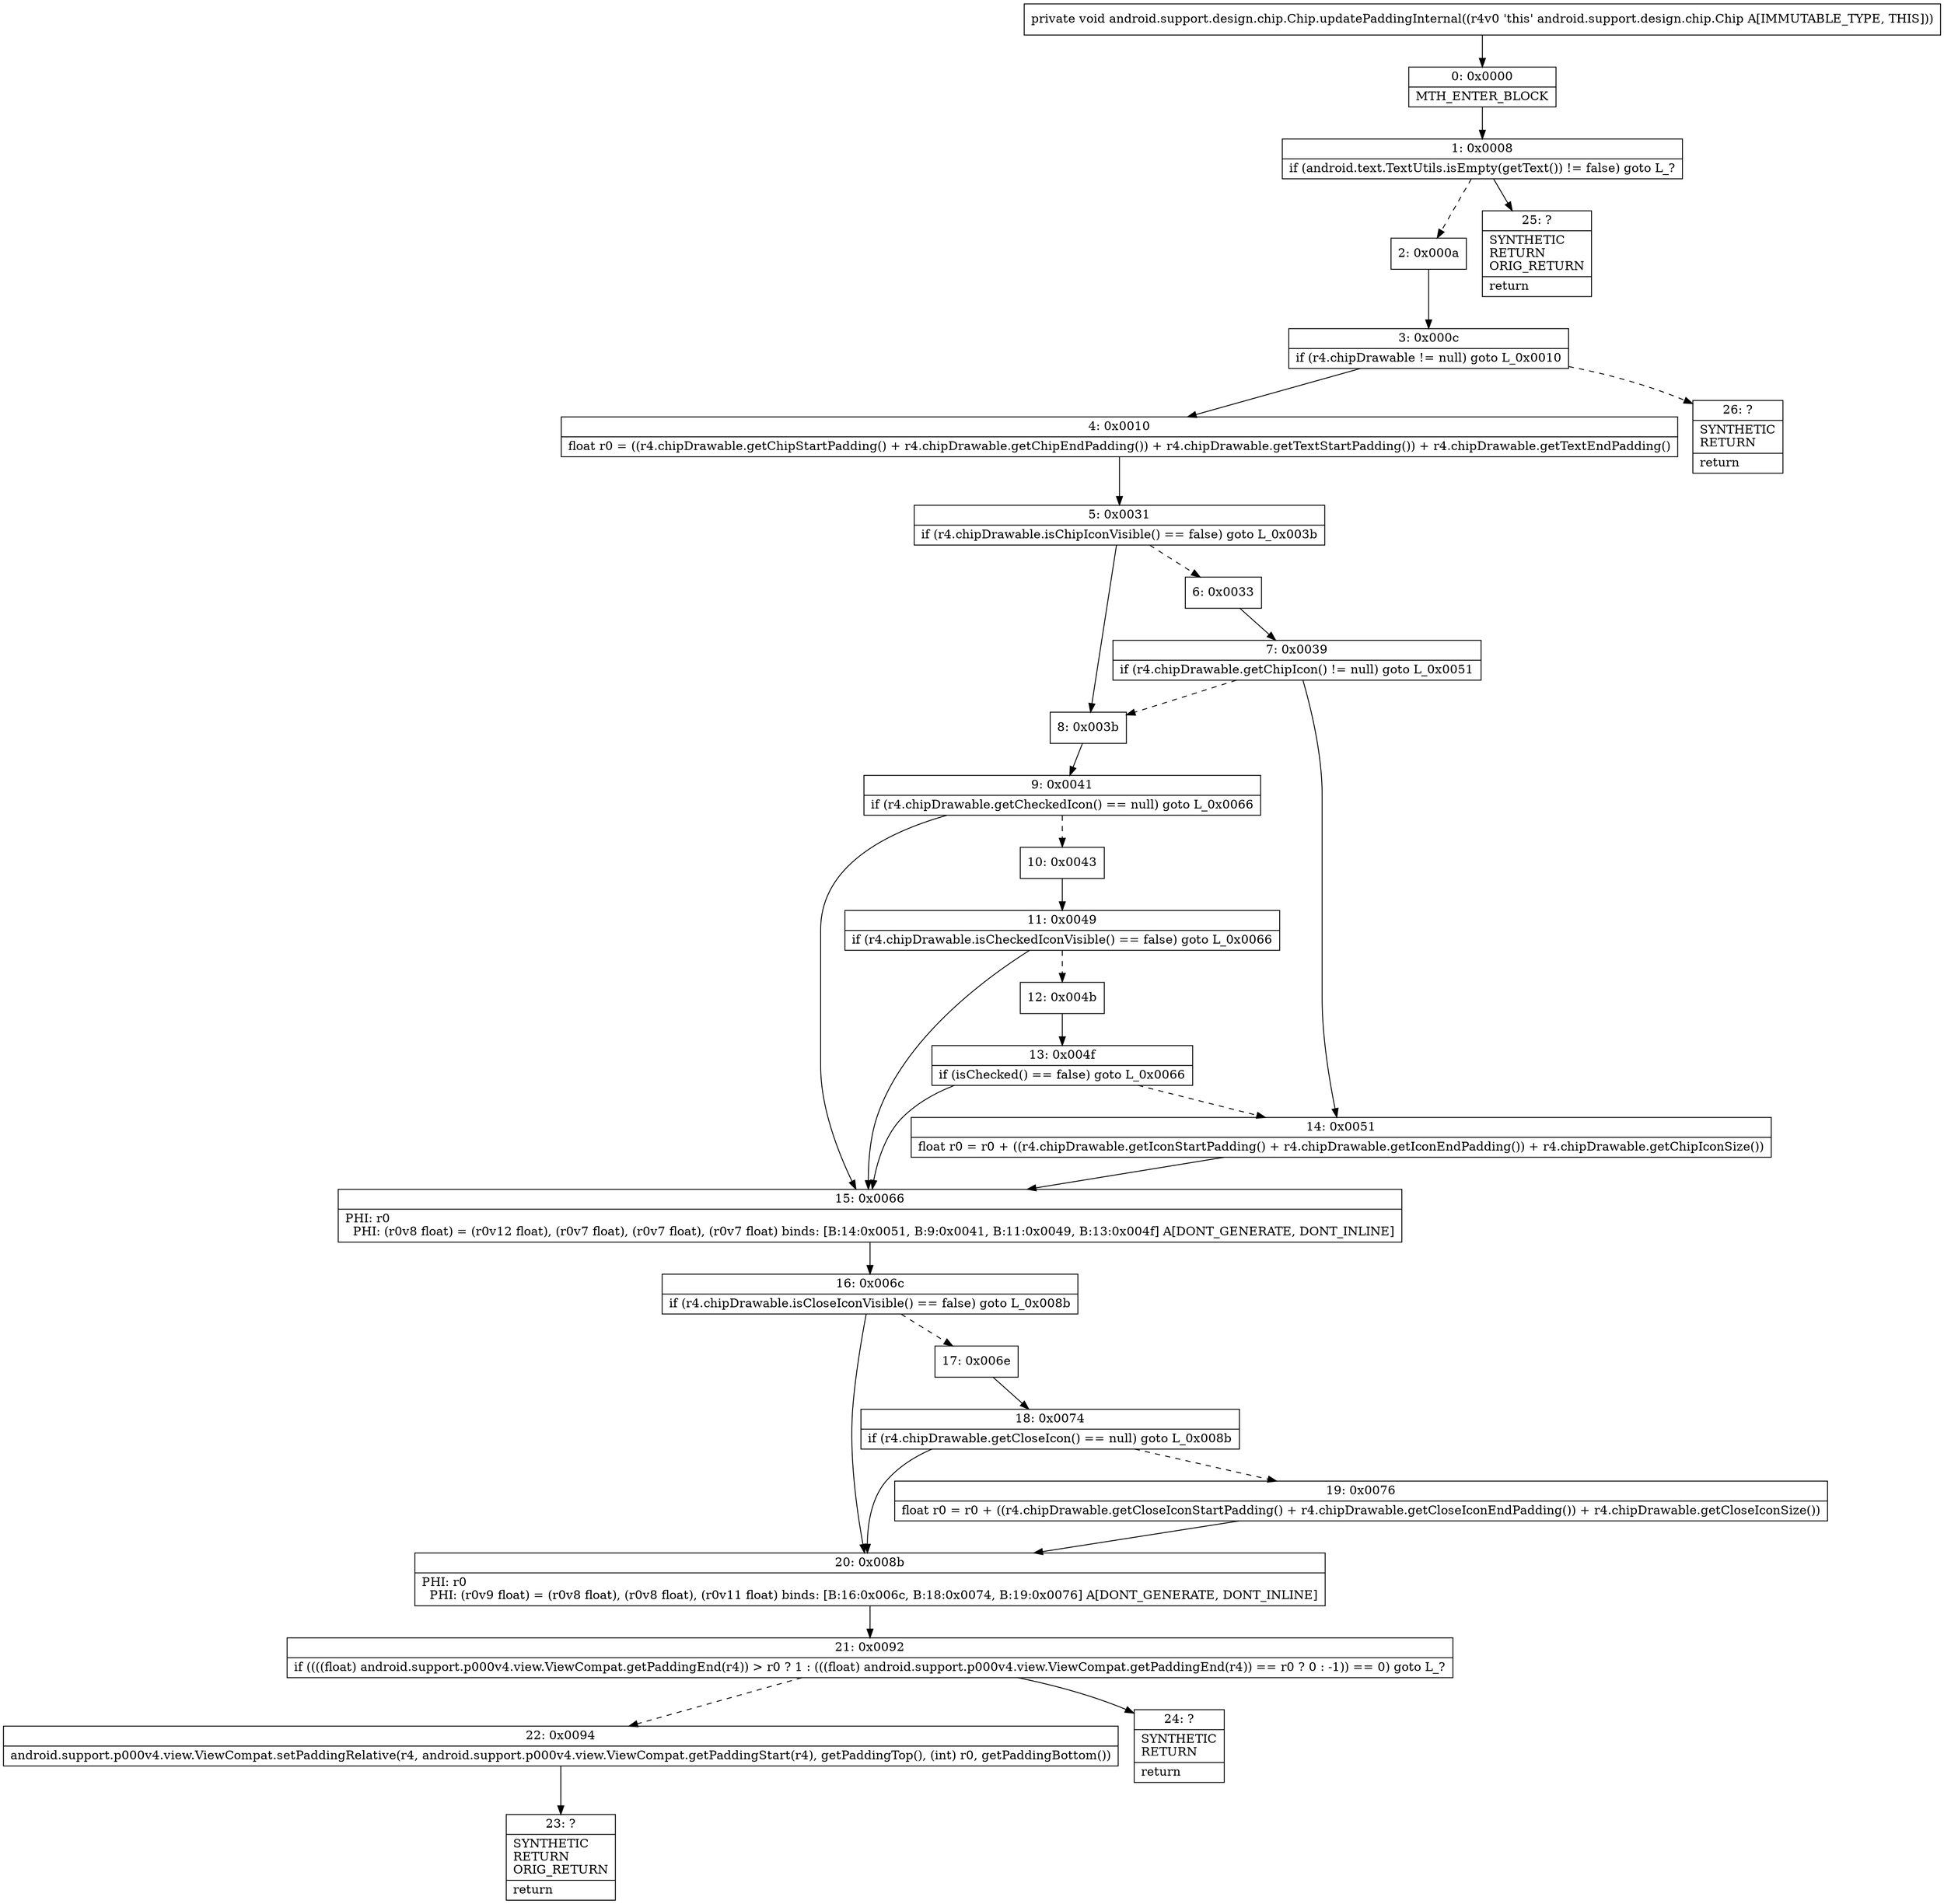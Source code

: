 digraph "CFG forandroid.support.design.chip.Chip.updatePaddingInternal()V" {
Node_0 [shape=record,label="{0\:\ 0x0000|MTH_ENTER_BLOCK\l}"];
Node_1 [shape=record,label="{1\:\ 0x0008|if (android.text.TextUtils.isEmpty(getText()) != false) goto L_?\l}"];
Node_2 [shape=record,label="{2\:\ 0x000a}"];
Node_3 [shape=record,label="{3\:\ 0x000c|if (r4.chipDrawable != null) goto L_0x0010\l}"];
Node_4 [shape=record,label="{4\:\ 0x0010|float r0 = ((r4.chipDrawable.getChipStartPadding() + r4.chipDrawable.getChipEndPadding()) + r4.chipDrawable.getTextStartPadding()) + r4.chipDrawable.getTextEndPadding()\l}"];
Node_5 [shape=record,label="{5\:\ 0x0031|if (r4.chipDrawable.isChipIconVisible() == false) goto L_0x003b\l}"];
Node_6 [shape=record,label="{6\:\ 0x0033}"];
Node_7 [shape=record,label="{7\:\ 0x0039|if (r4.chipDrawable.getChipIcon() != null) goto L_0x0051\l}"];
Node_8 [shape=record,label="{8\:\ 0x003b}"];
Node_9 [shape=record,label="{9\:\ 0x0041|if (r4.chipDrawable.getCheckedIcon() == null) goto L_0x0066\l}"];
Node_10 [shape=record,label="{10\:\ 0x0043}"];
Node_11 [shape=record,label="{11\:\ 0x0049|if (r4.chipDrawable.isCheckedIconVisible() == false) goto L_0x0066\l}"];
Node_12 [shape=record,label="{12\:\ 0x004b}"];
Node_13 [shape=record,label="{13\:\ 0x004f|if (isChecked() == false) goto L_0x0066\l}"];
Node_14 [shape=record,label="{14\:\ 0x0051|float r0 = r0 + ((r4.chipDrawable.getIconStartPadding() + r4.chipDrawable.getIconEndPadding()) + r4.chipDrawable.getChipIconSize())\l}"];
Node_15 [shape=record,label="{15\:\ 0x0066|PHI: r0 \l  PHI: (r0v8 float) = (r0v12 float), (r0v7 float), (r0v7 float), (r0v7 float) binds: [B:14:0x0051, B:9:0x0041, B:11:0x0049, B:13:0x004f] A[DONT_GENERATE, DONT_INLINE]\l}"];
Node_16 [shape=record,label="{16\:\ 0x006c|if (r4.chipDrawable.isCloseIconVisible() == false) goto L_0x008b\l}"];
Node_17 [shape=record,label="{17\:\ 0x006e}"];
Node_18 [shape=record,label="{18\:\ 0x0074|if (r4.chipDrawable.getCloseIcon() == null) goto L_0x008b\l}"];
Node_19 [shape=record,label="{19\:\ 0x0076|float r0 = r0 + ((r4.chipDrawable.getCloseIconStartPadding() + r4.chipDrawable.getCloseIconEndPadding()) + r4.chipDrawable.getCloseIconSize())\l}"];
Node_20 [shape=record,label="{20\:\ 0x008b|PHI: r0 \l  PHI: (r0v9 float) = (r0v8 float), (r0v8 float), (r0v11 float) binds: [B:16:0x006c, B:18:0x0074, B:19:0x0076] A[DONT_GENERATE, DONT_INLINE]\l}"];
Node_21 [shape=record,label="{21\:\ 0x0092|if ((((float) android.support.p000v4.view.ViewCompat.getPaddingEnd(r4)) \> r0 ? 1 : (((float) android.support.p000v4.view.ViewCompat.getPaddingEnd(r4)) == r0 ? 0 : \-1)) == 0) goto L_?\l}"];
Node_22 [shape=record,label="{22\:\ 0x0094|android.support.p000v4.view.ViewCompat.setPaddingRelative(r4, android.support.p000v4.view.ViewCompat.getPaddingStart(r4), getPaddingTop(), (int) r0, getPaddingBottom())\l}"];
Node_23 [shape=record,label="{23\:\ ?|SYNTHETIC\lRETURN\lORIG_RETURN\l|return\l}"];
Node_24 [shape=record,label="{24\:\ ?|SYNTHETIC\lRETURN\l|return\l}"];
Node_25 [shape=record,label="{25\:\ ?|SYNTHETIC\lRETURN\lORIG_RETURN\l|return\l}"];
Node_26 [shape=record,label="{26\:\ ?|SYNTHETIC\lRETURN\l|return\l}"];
MethodNode[shape=record,label="{private void android.support.design.chip.Chip.updatePaddingInternal((r4v0 'this' android.support.design.chip.Chip A[IMMUTABLE_TYPE, THIS])) }"];
MethodNode -> Node_0;
Node_0 -> Node_1;
Node_1 -> Node_2[style=dashed];
Node_1 -> Node_25;
Node_2 -> Node_3;
Node_3 -> Node_4;
Node_3 -> Node_26[style=dashed];
Node_4 -> Node_5;
Node_5 -> Node_6[style=dashed];
Node_5 -> Node_8;
Node_6 -> Node_7;
Node_7 -> Node_8[style=dashed];
Node_7 -> Node_14;
Node_8 -> Node_9;
Node_9 -> Node_10[style=dashed];
Node_9 -> Node_15;
Node_10 -> Node_11;
Node_11 -> Node_12[style=dashed];
Node_11 -> Node_15;
Node_12 -> Node_13;
Node_13 -> Node_14[style=dashed];
Node_13 -> Node_15;
Node_14 -> Node_15;
Node_15 -> Node_16;
Node_16 -> Node_17[style=dashed];
Node_16 -> Node_20;
Node_17 -> Node_18;
Node_18 -> Node_19[style=dashed];
Node_18 -> Node_20;
Node_19 -> Node_20;
Node_20 -> Node_21;
Node_21 -> Node_22[style=dashed];
Node_21 -> Node_24;
Node_22 -> Node_23;
}

